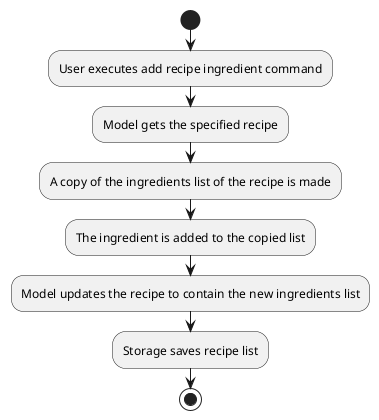 @startuml
start
:User executes add recipe ingredient command;

:Model gets the specified recipe;

:A copy of the ingredients list of the recipe is made;

:The ingredient is added to the copied list;

:Model updates the recipe to contain the new ingredients list;

:Storage saves recipe list;
stop
@enduml
